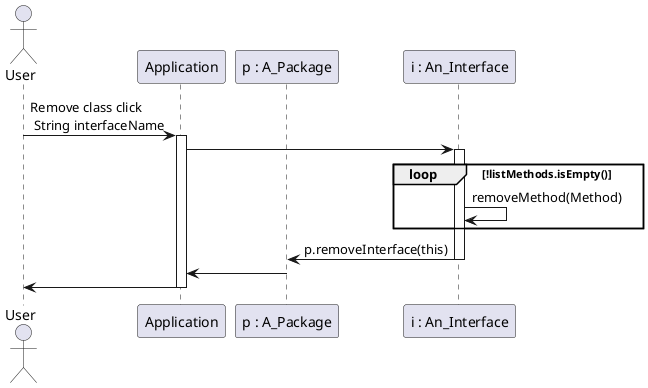 @startuml

    actor User as u
    participant Application as a
    participant "p : A_Package" as p
    participant "i : An_Interface" as i

	u -> a: Remove class click\n String interfaceName
	activate a

	a -> i:
	activate i

	loop !listMethods.isEmpty()
		i -> i: removeMethod(Method)
	end

	i -> p: p.removeInterface(this)
	deactivate i

	p -> a
	a -> u
	deactivate a


@enduml